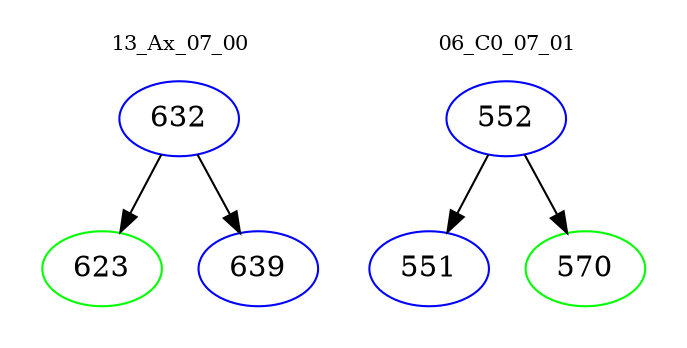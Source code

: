 digraph{
subgraph cluster_0 {
color = white
label = "13_Ax_07_00";
fontsize=10;
T0_632 [label="632", color="blue"]
T0_632 -> T0_623 [color="black"]
T0_623 [label="623", color="green"]
T0_632 -> T0_639 [color="black"]
T0_639 [label="639", color="blue"]
}
subgraph cluster_1 {
color = white
label = "06_C0_07_01";
fontsize=10;
T1_552 [label="552", color="blue"]
T1_552 -> T1_551 [color="black"]
T1_551 [label="551", color="blue"]
T1_552 -> T1_570 [color="black"]
T1_570 [label="570", color="green"]
}
}
